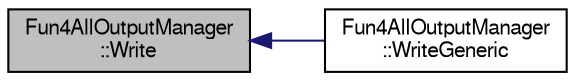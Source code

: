 digraph "Fun4AllOutputManager::Write"
{
  bgcolor="transparent";
  edge [fontname="FreeSans",fontsize="10",labelfontname="FreeSans",labelfontsize="10"];
  node [fontname="FreeSans",fontsize="10",shape=record];
  rankdir="LR";
  Node1 [label="Fun4AllOutputManager\l::Write",height=0.2,width=0.4,color="black", fillcolor="grey75", style="filled" fontcolor="black"];
  Node1 -> Node2 [dir="back",color="midnightblue",fontsize="10",style="solid",fontname="FreeSans"];
  Node2 [label="Fun4AllOutputManager\l::WriteGeneric",height=0.2,width=0.4,color="black",URL="$d8/d77/classFun4AllOutputManager.html#a318836c42c2b9f51129e025b4d488294",tooltip="Common method, called before calling virtual Write. "];
}
